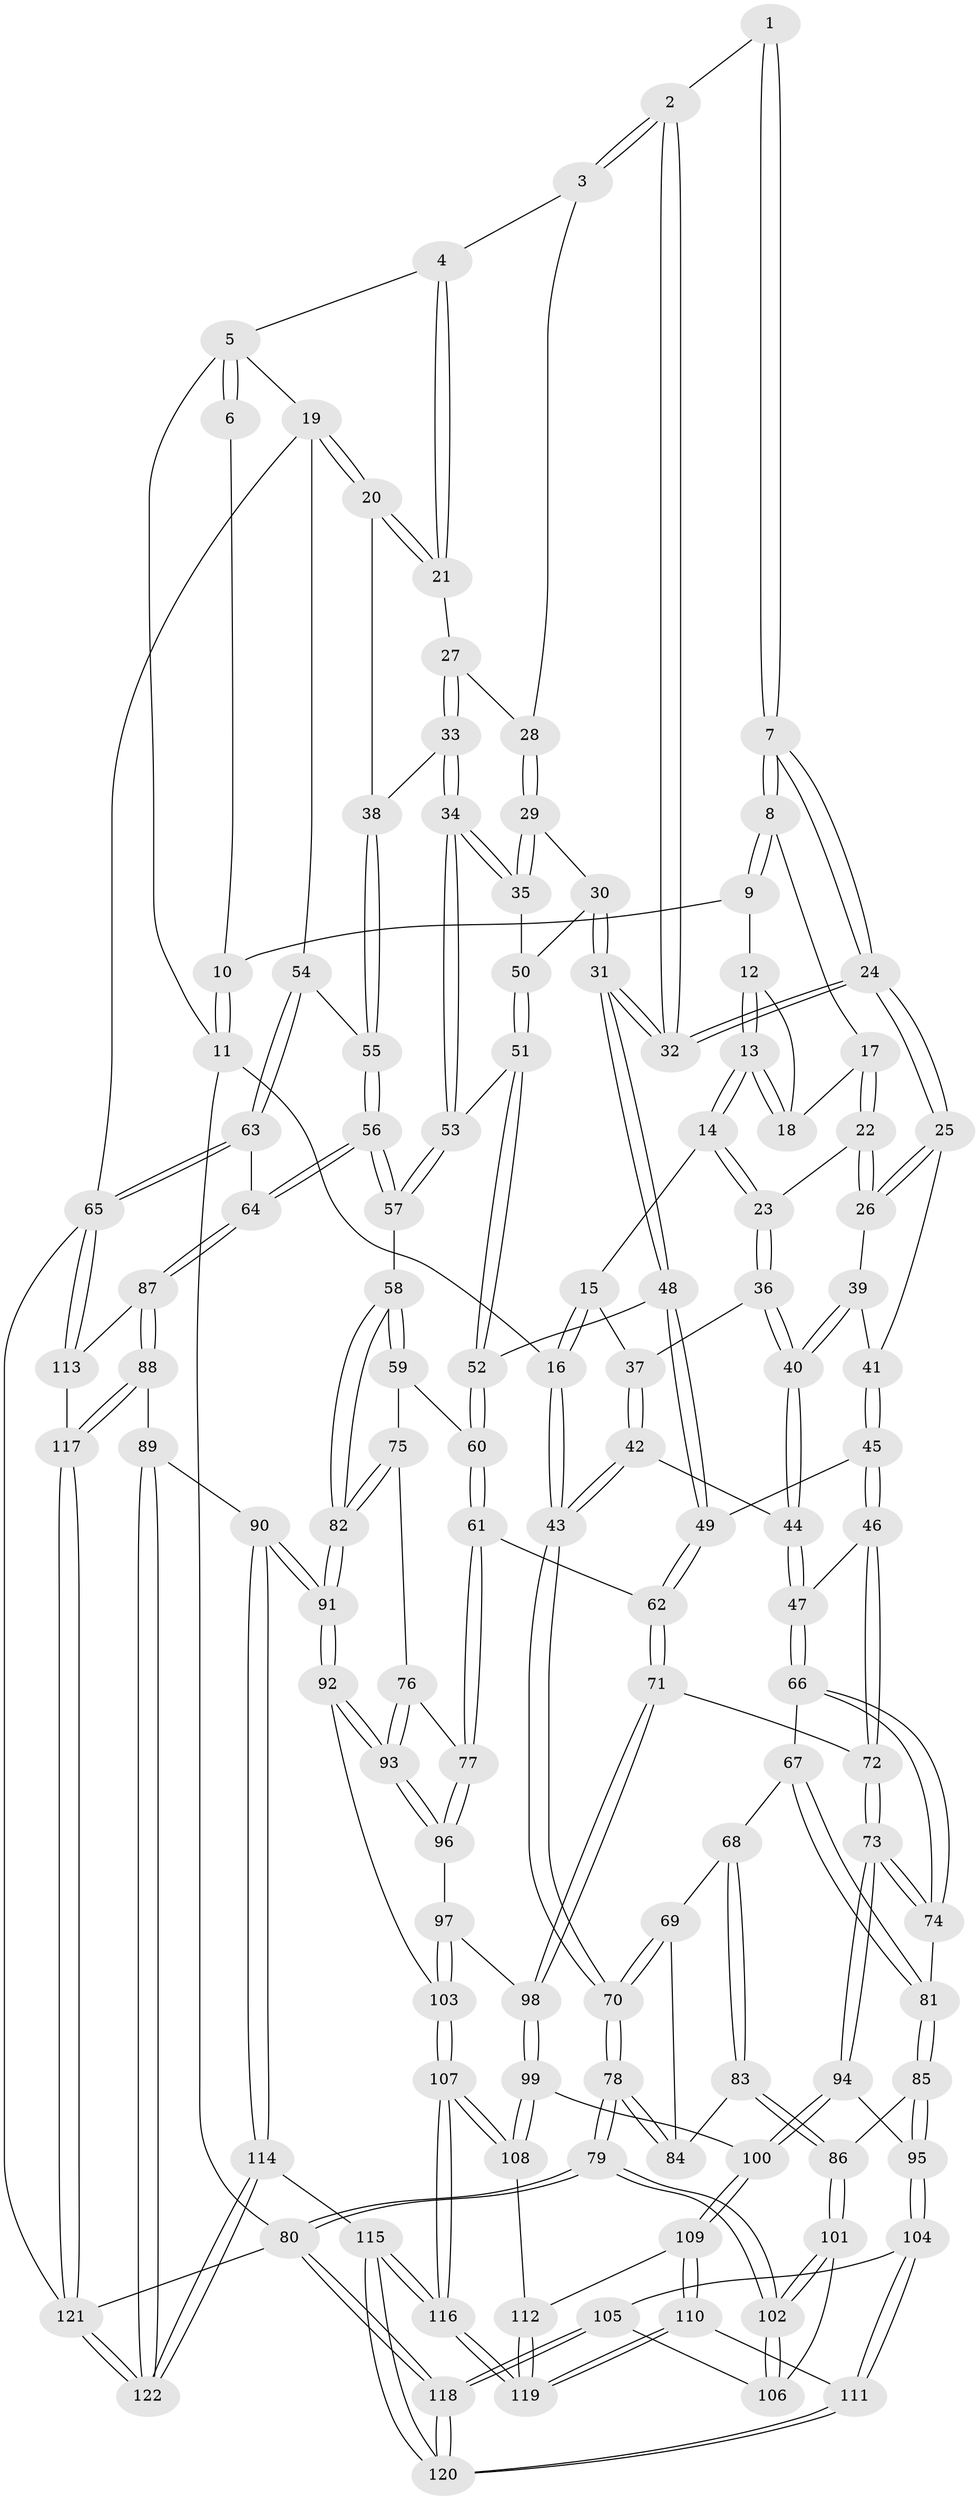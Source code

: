 // coarse degree distribution, {3: 0.1111111111111111, 5: 0.3611111111111111, 4: 0.4305555555555556, 6: 0.08333333333333333, 2: 0.013888888888888888}
// Generated by graph-tools (version 1.1) at 2025/52/02/27/25 19:52:41]
// undirected, 122 vertices, 301 edges
graph export_dot {
graph [start="1"]
  node [color=gray90,style=filled];
  1 [pos="+0.32525050187748045+0"];
  2 [pos="+0.47378061333190447+0.14748275158854915"];
  3 [pos="+0.6348045140628266+0.03419854648053224"];
  4 [pos="+0.6758300775104681+0"];
  5 [pos="+0.6780000213514055+0"];
  6 [pos="+0.30376420100642565+0"];
  7 [pos="+0.38921468463334047+0.21952010006208364"];
  8 [pos="+0.301397485499993+0.1290891591469154"];
  9 [pos="+0.21332637575699245+0"];
  10 [pos="+0.20006895562484506+0"];
  11 [pos="+0+0"];
  12 [pos="+0.21273379196979697+0"];
  13 [pos="+0.1423957390673206+0.13536070907242095"];
  14 [pos="+0.13538021724153282+0.14394193079333595"];
  15 [pos="+0.06934363283703301+0.1685025720357912"];
  16 [pos="+0+0.10658111430829495"];
  17 [pos="+0.2195184005890099+0.15328390441862086"];
  18 [pos="+0.21940022461509487+0.15318020709761426"];
  19 [pos="+1+0.08050045658718827"];
  20 [pos="+0.9520990897783677+0.1731439293514026"];
  21 [pos="+0.9066366559063972+0.1457248424570095"];
  22 [pos="+0.2203868783822411+0.21189972845174052"];
  23 [pos="+0.1943524461120103+0.21198660540653297"];
  24 [pos="+0.39438956047653057+0.22660870907292904"];
  25 [pos="+0.26579711813308693+0.22847632989051303"];
  26 [pos="+0.2587137440762523+0.22795930600710004"];
  27 [pos="+0.7464762466060236+0.14600689135151632"];
  28 [pos="+0.6490294685131235+0.06516152144858944"];
  29 [pos="+0.6510851108573945+0.16678522402715198"];
  30 [pos="+0.5658489658985568+0.30243280462050687"];
  31 [pos="+0.4265906984297087+0.307171237836121"];
  32 [pos="+0.408957660326402+0.23553182385372012"];
  33 [pos="+0.7930264636874309+0.31377419146883645"];
  34 [pos="+0.7689988785102814+0.3232186372188011"];
  35 [pos="+0.721573569557048+0.30230157388416157"];
  36 [pos="+0.14943711897225898+0.26233252670294854"];
  37 [pos="+0.12112786459603994+0.24806329594274396"];
  38 [pos="+0.8266911531213929+0.3120329998999267"];
  39 [pos="+0.2155774347135193+0.27237325584898275"];
  40 [pos="+0.15904182812956275+0.28895658311957817"];
  41 [pos="+0.22602096684272843+0.30953392757082593"];
  42 [pos="+0+0.4054091014439349"];
  43 [pos="+0+0.3839633116599687"];
  44 [pos="+0.15731934540259063+0.45414295442729646"];
  45 [pos="+0.22750107726108726+0.4634776096585475"];
  46 [pos="+0.2092099198221706+0.47023252288026185"];
  47 [pos="+0.18515742390396203+0.47072798848630093"];
  48 [pos="+0.4093431410268009+0.36559110335790007"];
  49 [pos="+0.3524974919323479+0.4295848268822046"];
  50 [pos="+0.5835161711585902+0.3086269916701344"];
  51 [pos="+0.6418349988829893+0.42578409840558"];
  52 [pos="+0.5878791515178914+0.48846066240264185"];
  53 [pos="+0.7336865792783105+0.39901376623317936"];
  54 [pos="+1+0.34927186557469464"];
  55 [pos="+0.9084041666705044+0.4124582515598115"];
  56 [pos="+0.873998216542394+0.6157682977410682"];
  57 [pos="+0.7732956928160637+0.5818371476072596"];
  58 [pos="+0.732816586422566+0.5887564352329626"];
  59 [pos="+0.6121760751136279+0.5502580900104599"];
  60 [pos="+0.6049299674281539+0.5468445379191607"];
  61 [pos="+0.489423633421555+0.630764455848664"];
  62 [pos="+0.43073082154082515+0.6013116144842029"];
  63 [pos="+1+0.6639624567379334"];
  64 [pos="+0.9147724975613433+0.6604162256318226"];
  65 [pos="+1+0.8913319082491652"];
  66 [pos="+0.15210995489944643+0.5547373233305676"];
  67 [pos="+0.09686864652574546+0.6275163658674011"];
  68 [pos="+0.060161585935138366+0.6415546150398272"];
  69 [pos="+0.035531398671553485+0.6398302535657598"];
  70 [pos="+0+0.5918148743453016"];
  71 [pos="+0.3463911872619366+0.6733057251920147"];
  72 [pos="+0.28296217371063215+0.6537101248398719"];
  73 [pos="+0.22946215013799937+0.7083076537793425"];
  74 [pos="+0.19602190169567274+0.6781127927809981"];
  75 [pos="+0.6073851499446843+0.6764953658636534"];
  76 [pos="+0.578403718881202+0.688226041672177"];
  77 [pos="+0.49283810668147576+0.6426539969063803"];
  78 [pos="+0+0.7231308905315524"];
  79 [pos="+0+0.9235988135220833"];
  80 [pos="+0+1"];
  81 [pos="+0.12812305895352766+0.6940203023450168"];
  82 [pos="+0.671558859574433+0.6846028469023647"];
  83 [pos="+0.05998202259664153+0.7391295384693144"];
  84 [pos="+0.021745665630714315+0.7308193097405015"];
  85 [pos="+0.12732211513000546+0.7573508727510069"];
  86 [pos="+0.08528949017161794+0.7685548581247598"];
  87 [pos="+0.8311988603354904+0.823887361766922"];
  88 [pos="+0.8140866121730799+0.8408332305682676"];
  89 [pos="+0.8065414678088645+0.8442136580566558"];
  90 [pos="+0.6882613035838283+0.8607406297492992"];
  91 [pos="+0.6531519834795522+0.8285572518344679"];
  92 [pos="+0.6512829121575919+0.8279308624792365"];
  93 [pos="+0.6131895572901928+0.7934969298344526"];
  94 [pos="+0.22175745473483316+0.768693299305228"];
  95 [pos="+0.19172529522491374+0.7822015083284503"];
  96 [pos="+0.48124809239164035+0.7391627411619154"];
  97 [pos="+0.46673388351116146+0.75537077454793"];
  98 [pos="+0.35675797599755404+0.7625756451891377"];
  99 [pos="+0.3334135846491239+0.7942550199178517"];
  100 [pos="+0.29325101386777075+0.7981481404152051"];
  101 [pos="+0.07708178782793494+0.7817196688826766"];
  102 [pos="+0+0.8974589949727986"];
  103 [pos="+0.47553871870006237+0.8697160279186635"];
  104 [pos="+0.16311863172969354+0.9003060827268545"];
  105 [pos="+0.12760308533246265+0.9013275136203984"];
  106 [pos="+0.08648245900536809+0.8637681273306067"];
  107 [pos="+0.4584273480380346+0.8934101615634686"];
  108 [pos="+0.35365783479278357+0.8300232459630343"];
  109 [pos="+0.2611884837395301+0.8916584811770125"];
  110 [pos="+0.1957406415431265+0.9194205154660066"];
  111 [pos="+0.18415460021202532+0.9187335461709115"];
  112 [pos="+0.324837099794018+0.9277712178164051"];
  113 [pos="+0.9831068857172708+0.9047478702409144"];
  114 [pos="+0.5449432497797438+1"];
  115 [pos="+0.4539950210206972+1"];
  116 [pos="+0.44241800078198873+1"];
  117 [pos="+0.9263269827621623+1"];
  118 [pos="+0+1"];
  119 [pos="+0.3924547143169414+1"];
  120 [pos="+0.1350759594981446+1"];
  121 [pos="+1+1"];
  122 [pos="+0.7910974605190703+1"];
  1 -- 2;
  1 -- 7;
  1 -- 7;
  2 -- 3;
  2 -- 3;
  2 -- 32;
  2 -- 32;
  3 -- 4;
  3 -- 28;
  4 -- 5;
  4 -- 21;
  4 -- 21;
  5 -- 6;
  5 -- 6;
  5 -- 11;
  5 -- 19;
  6 -- 10;
  7 -- 8;
  7 -- 8;
  7 -- 24;
  7 -- 24;
  8 -- 9;
  8 -- 9;
  8 -- 17;
  9 -- 10;
  9 -- 12;
  10 -- 11;
  10 -- 11;
  11 -- 16;
  11 -- 80;
  12 -- 13;
  12 -- 13;
  12 -- 18;
  13 -- 14;
  13 -- 14;
  13 -- 18;
  13 -- 18;
  14 -- 15;
  14 -- 23;
  14 -- 23;
  15 -- 16;
  15 -- 16;
  15 -- 37;
  16 -- 43;
  16 -- 43;
  17 -- 18;
  17 -- 22;
  17 -- 22;
  19 -- 20;
  19 -- 20;
  19 -- 54;
  19 -- 65;
  20 -- 21;
  20 -- 21;
  20 -- 38;
  21 -- 27;
  22 -- 23;
  22 -- 26;
  22 -- 26;
  23 -- 36;
  23 -- 36;
  24 -- 25;
  24 -- 25;
  24 -- 32;
  24 -- 32;
  25 -- 26;
  25 -- 26;
  25 -- 41;
  26 -- 39;
  27 -- 28;
  27 -- 33;
  27 -- 33;
  28 -- 29;
  28 -- 29;
  29 -- 30;
  29 -- 35;
  29 -- 35;
  30 -- 31;
  30 -- 31;
  30 -- 50;
  31 -- 32;
  31 -- 32;
  31 -- 48;
  31 -- 48;
  33 -- 34;
  33 -- 34;
  33 -- 38;
  34 -- 35;
  34 -- 35;
  34 -- 53;
  34 -- 53;
  35 -- 50;
  36 -- 37;
  36 -- 40;
  36 -- 40;
  37 -- 42;
  37 -- 42;
  38 -- 55;
  38 -- 55;
  39 -- 40;
  39 -- 40;
  39 -- 41;
  40 -- 44;
  40 -- 44;
  41 -- 45;
  41 -- 45;
  42 -- 43;
  42 -- 43;
  42 -- 44;
  43 -- 70;
  43 -- 70;
  44 -- 47;
  44 -- 47;
  45 -- 46;
  45 -- 46;
  45 -- 49;
  46 -- 47;
  46 -- 72;
  46 -- 72;
  47 -- 66;
  47 -- 66;
  48 -- 49;
  48 -- 49;
  48 -- 52;
  49 -- 62;
  49 -- 62;
  50 -- 51;
  50 -- 51;
  51 -- 52;
  51 -- 52;
  51 -- 53;
  52 -- 60;
  52 -- 60;
  53 -- 57;
  53 -- 57;
  54 -- 55;
  54 -- 63;
  54 -- 63;
  55 -- 56;
  55 -- 56;
  56 -- 57;
  56 -- 57;
  56 -- 64;
  56 -- 64;
  57 -- 58;
  58 -- 59;
  58 -- 59;
  58 -- 82;
  58 -- 82;
  59 -- 60;
  59 -- 75;
  60 -- 61;
  60 -- 61;
  61 -- 62;
  61 -- 77;
  61 -- 77;
  62 -- 71;
  62 -- 71;
  63 -- 64;
  63 -- 65;
  63 -- 65;
  64 -- 87;
  64 -- 87;
  65 -- 113;
  65 -- 113;
  65 -- 121;
  66 -- 67;
  66 -- 74;
  66 -- 74;
  67 -- 68;
  67 -- 81;
  67 -- 81;
  68 -- 69;
  68 -- 83;
  68 -- 83;
  69 -- 70;
  69 -- 70;
  69 -- 84;
  70 -- 78;
  70 -- 78;
  71 -- 72;
  71 -- 98;
  71 -- 98;
  72 -- 73;
  72 -- 73;
  73 -- 74;
  73 -- 74;
  73 -- 94;
  73 -- 94;
  74 -- 81;
  75 -- 76;
  75 -- 82;
  75 -- 82;
  76 -- 77;
  76 -- 93;
  76 -- 93;
  77 -- 96;
  77 -- 96;
  78 -- 79;
  78 -- 79;
  78 -- 84;
  78 -- 84;
  79 -- 80;
  79 -- 80;
  79 -- 102;
  79 -- 102;
  80 -- 118;
  80 -- 118;
  80 -- 121;
  81 -- 85;
  81 -- 85;
  82 -- 91;
  82 -- 91;
  83 -- 84;
  83 -- 86;
  83 -- 86;
  85 -- 86;
  85 -- 95;
  85 -- 95;
  86 -- 101;
  86 -- 101;
  87 -- 88;
  87 -- 88;
  87 -- 113;
  88 -- 89;
  88 -- 117;
  88 -- 117;
  89 -- 90;
  89 -- 122;
  89 -- 122;
  90 -- 91;
  90 -- 91;
  90 -- 114;
  90 -- 114;
  91 -- 92;
  91 -- 92;
  92 -- 93;
  92 -- 93;
  92 -- 103;
  93 -- 96;
  93 -- 96;
  94 -- 95;
  94 -- 100;
  94 -- 100;
  95 -- 104;
  95 -- 104;
  96 -- 97;
  97 -- 98;
  97 -- 103;
  97 -- 103;
  98 -- 99;
  98 -- 99;
  99 -- 100;
  99 -- 108;
  99 -- 108;
  100 -- 109;
  100 -- 109;
  101 -- 102;
  101 -- 102;
  101 -- 106;
  102 -- 106;
  102 -- 106;
  103 -- 107;
  103 -- 107;
  104 -- 105;
  104 -- 111;
  104 -- 111;
  105 -- 106;
  105 -- 118;
  105 -- 118;
  107 -- 108;
  107 -- 108;
  107 -- 116;
  107 -- 116;
  108 -- 112;
  109 -- 110;
  109 -- 110;
  109 -- 112;
  110 -- 111;
  110 -- 119;
  110 -- 119;
  111 -- 120;
  111 -- 120;
  112 -- 119;
  112 -- 119;
  113 -- 117;
  114 -- 115;
  114 -- 122;
  114 -- 122;
  115 -- 116;
  115 -- 116;
  115 -- 120;
  115 -- 120;
  116 -- 119;
  116 -- 119;
  117 -- 121;
  117 -- 121;
  118 -- 120;
  118 -- 120;
  121 -- 122;
  121 -- 122;
}
